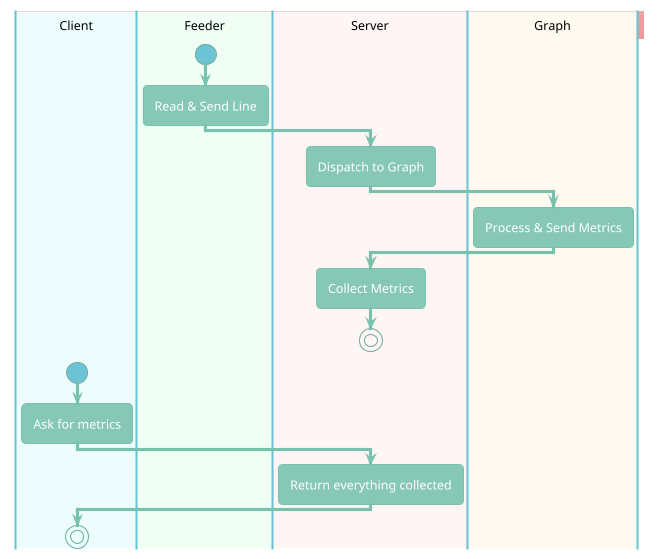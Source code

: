 @startuml
!theme minty
skinparam swimlanetitlefontcolor black

|#EDFDFD|Client|
|#F0FFF4|Feeder|
|#FFF5F5|Server|
|#FFFAF0|Graph|

|Feeder|
start
:Read & Send Line;
|Server|
:Dispatch to Graph;
|Graph|
:Process & Send Metrics;
|Server|
:Collect Metrics;
stop

|Client|
start
:Ask for metrics;
|Server|
:Return everything collected;
|Client|
stop

@enduml

